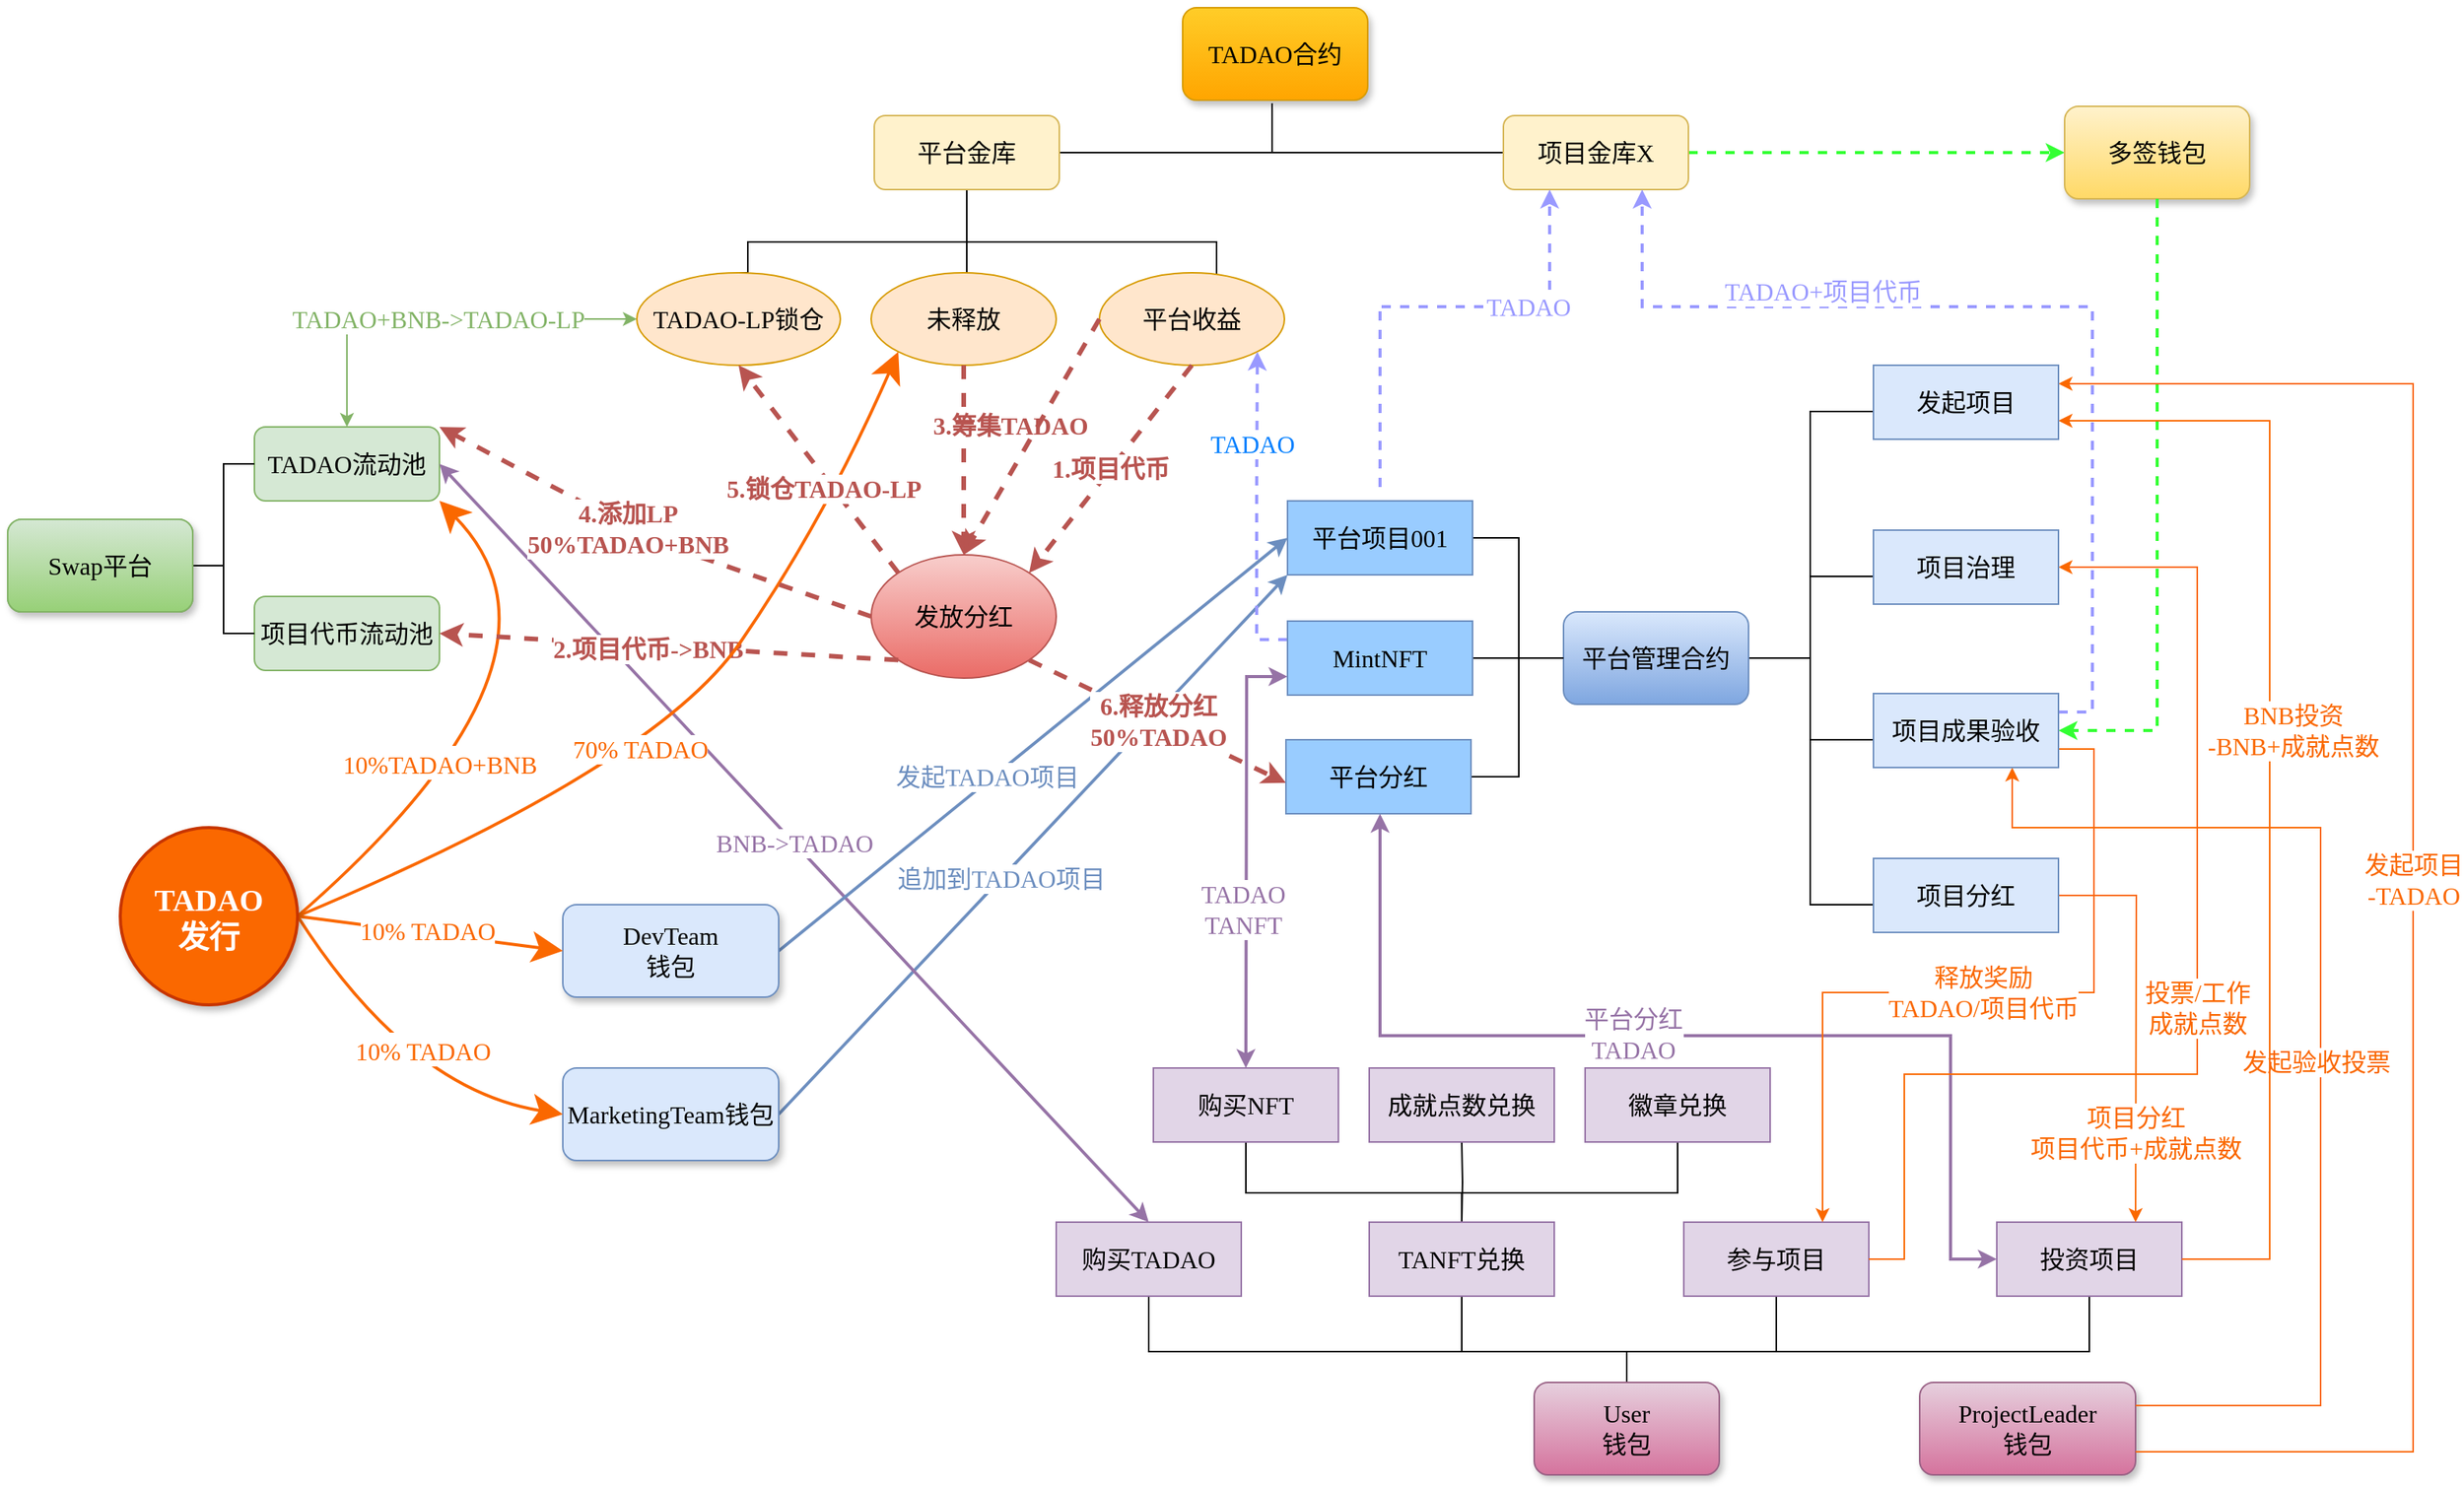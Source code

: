 <mxfile version="20.2.3" type="device"><diagram id="JBy_e9jmHN_BtacJz-rJ" name="Page-1"><mxGraphModel dx="1567" dy="1141" grid="0" gridSize="10" guides="1" tooltips="1" connect="1" arrows="1" fold="0" page="0" pageScale="1" pageWidth="827" pageHeight="1169" math="0" shadow="0"><root><mxCell id="0"/><mxCell id="1" parent="0"/><mxCell id="Csz-bFzVGQGaU9oWnBkg-169" style="edgeStyle=none;shape=connector;rounded=0;orthogonalLoop=1;jettySize=auto;html=1;exitX=1;exitY=0.5;exitDx=0;exitDy=0;entryX=0;entryY=1;entryDx=0;entryDy=0;labelBackgroundColor=default;fontFamily=Verdana;fontSize=16;fontColor=#6C8EBF;startArrow=none;startFill=0;endArrow=classic;endFill=1;strokeColor=#6C8EBF;strokeWidth=2;" parent="1" source="Csz-bFzVGQGaU9oWnBkg-5" target="Csz-bFzVGQGaU9oWnBkg-235" edge="1"><mxGeometry relative="1" as="geometry"><mxPoint x="900" y="219" as="targetPoint"/></mxGeometry></mxCell><mxCell id="Csz-bFzVGQGaU9oWnBkg-171" value="追加到TADAO项目" style="edgeLabel;html=1;align=center;verticalAlign=middle;resizable=0;points=[];fontSize=16;fontFamily=Verdana;fontColor=#6C8EBF;" parent="Csz-bFzVGQGaU9oWnBkg-169" vertex="1" connectable="0"><mxGeometry x="-0.126" relative="1" as="geometry"><mxPoint as="offset"/></mxGeometry></mxCell><mxCell id="Csz-bFzVGQGaU9oWnBkg-5" value="MarketingTeam钱包" style="whiteSpace=wrap;html=1;fontSize=16;strokeColor=#6c8ebf;fillColor=#dae8fc;fontFamily=Verdana;rounded=1;shadow=1;" parent="1" vertex="1"><mxGeometry x="430" y="536" width="140" height="60" as="geometry"/></mxCell><mxCell id="Csz-bFzVGQGaU9oWnBkg-18" style="edgeStyle=orthogonalEdgeStyle;shape=connector;rounded=0;orthogonalLoop=1;jettySize=auto;html=1;entryX=1;entryY=0.5;entryDx=0;entryDy=0;labelBackgroundColor=default;fontFamily=Verdana;fontSize=16;fontColor=#1A1A1A;endArrow=none;startSize=14;endSize=14;strokeColor=default;endFill=0;" parent="1" target="Csz-bFzVGQGaU9oWnBkg-87" edge="1"><mxGeometry relative="1" as="geometry"><mxPoint x="890" y="-90" as="sourcePoint"/><mxPoint x="752" y="-90" as="targetPoint"/><Array as="points"><mxPoint x="890" y="-58"/></Array></mxGeometry></mxCell><mxCell id="Csz-bFzVGQGaU9oWnBkg-6" value="Swap平台" style="rounded=1;whiteSpace=wrap;html=1;fontSize=16;strokeColor=#82b366;fillColor=#d5e8d4;fontFamily=Verdana;gradientColor=#97d077;" parent="1" vertex="1"><mxGeometry x="70" y="180" width="120" height="60" as="geometry"/></mxCell><mxCell id="Csz-bFzVGQGaU9oWnBkg-7" value="TADAO流动池" style="whiteSpace=wrap;html=1;fontSize=16;fillColor=#d5e8d4;strokeColor=#82b366;rounded=1;fontFamily=Verdana;" parent="1" vertex="1"><mxGeometry x="230" y="120" width="120" height="48" as="geometry"/></mxCell><mxCell id="Csz-bFzVGQGaU9oWnBkg-10" value="项目代币流动池" style="whiteSpace=wrap;html=1;fontSize=16;fillColor=#d5e8d4;strokeColor=#82b366;rounded=1;fontFamily=Verdana;" parent="1" vertex="1"><mxGeometry x="230" y="230" width="120" height="48" as="geometry"/></mxCell><mxCell id="Csz-bFzVGQGaU9oWnBkg-12" value="" style="endArrow=none;html=1;rounded=0;fontSize=16;fontColor=#1A1A1A;startSize=14;endSize=14;strokeColor=default;exitX=1;exitY=0.5;exitDx=0;exitDy=0;entryX=0;entryY=0.5;entryDx=0;entryDy=0;edgeStyle=orthogonalEdgeStyle;fontFamily=Verdana;endFill=0;" parent="1" source="Csz-bFzVGQGaU9oWnBkg-6" target="Csz-bFzVGQGaU9oWnBkg-10" edge="1"><mxGeometry width="50" height="50" relative="1" as="geometry"><mxPoint x="580" y="280" as="sourcePoint"/><mxPoint x="630" y="230" as="targetPoint"/></mxGeometry></mxCell><mxCell id="Csz-bFzVGQGaU9oWnBkg-13" value="" style="endArrow=none;html=1;rounded=0;fontSize=16;fontColor=#1A1A1A;startSize=14;endSize=14;strokeColor=default;exitX=1;exitY=0.5;exitDx=0;exitDy=0;entryX=0;entryY=0.5;entryDx=0;entryDy=0;edgeStyle=orthogonalEdgeStyle;fontFamily=Verdana;endFill=0;" parent="1" source="Csz-bFzVGQGaU9oWnBkg-6" target="Csz-bFzVGQGaU9oWnBkg-7" edge="1"><mxGeometry width="50" height="50" relative="1" as="geometry"><mxPoint x="160" y="220" as="sourcePoint"/><mxPoint x="240" y="270" as="targetPoint"/></mxGeometry></mxCell><mxCell id="Csz-bFzVGQGaU9oWnBkg-22" value="" style="edgeStyle=orthogonalEdgeStyle;shape=connector;rounded=0;orthogonalLoop=1;jettySize=auto;html=1;labelBackgroundColor=default;fontFamily=Verdana;fontSize=16;fontColor=#1A1A1A;endArrow=none;startSize=14;endSize=14;strokeColor=default;endFill=0;exitX=0.5;exitY=1;exitDx=0;exitDy=0;entryX=0.5;entryY=0;entryDx=0;entryDy=0;" parent="1" source="Csz-bFzVGQGaU9oWnBkg-87" target="Csz-bFzVGQGaU9oWnBkg-21" edge="1"><mxGeometry relative="1" as="geometry"><mxPoint x="692" y="-30" as="sourcePoint"/><Array as="points"><mxPoint x="692" y="50"/></Array></mxGeometry></mxCell><mxCell id="Csz-bFzVGQGaU9oWnBkg-19" style="edgeStyle=orthogonalEdgeStyle;shape=connector;rounded=0;orthogonalLoop=1;jettySize=auto;html=1;entryX=0;entryY=0.5;entryDx=0;entryDy=0;labelBackgroundColor=default;fontFamily=Verdana;fontSize=16;fontColor=#1A1A1A;endArrow=none;startSize=14;endSize=14;strokeColor=default;exitX=0.479;exitY=1;exitDx=0;exitDy=0;endFill=0;exitPerimeter=0;" parent="1" target="Csz-bFzVGQGaU9oWnBkg-88" edge="1"><mxGeometry relative="1" as="geometry"><mxPoint x="889.98" y="-90" as="sourcePoint"/><mxPoint x="1040" y="-90" as="targetPoint"/><Array as="points"><mxPoint x="890" y="-58"/></Array></mxGeometry></mxCell><mxCell id="Csz-bFzVGQGaU9oWnBkg-21" value="未释放" style="ellipse;whiteSpace=wrap;html=1;fillColor=#ffe6cc;strokeColor=#d79b00;rounded=1;fontFamily=Verdana;fontSize=16;shadow=0;flipH=0;flipV=1;" parent="1" vertex="1"><mxGeometry x="630" y="20" width="120" height="60" as="geometry"/></mxCell><mxCell id="Csz-bFzVGQGaU9oWnBkg-25" value="" style="edgeStyle=orthogonalEdgeStyle;shape=connector;rounded=0;orthogonalLoop=1;jettySize=auto;html=1;labelBackgroundColor=default;fontFamily=Verdana;fontSize=16;fontColor=#1A1A1A;endArrow=none;startSize=14;endSize=14;strokeColor=default;exitX=0.5;exitY=1;exitDx=0;exitDy=0;endFill=0;entryX=0.5;entryY=0;entryDx=0;entryDy=0;" parent="1" source="Csz-bFzVGQGaU9oWnBkg-87" target="Csz-bFzVGQGaU9oWnBkg-29" edge="1"><mxGeometry relative="1" as="geometry"><mxPoint x="692" y="-60" as="sourcePoint"/><mxPoint x="530" y="20" as="targetPoint"/><Array as="points"><mxPoint x="692"/><mxPoint x="550"/><mxPoint x="550" y="20"/></Array></mxGeometry></mxCell><mxCell id="Csz-bFzVGQGaU9oWnBkg-27" value="" style="edgeStyle=orthogonalEdgeStyle;shape=connector;rounded=0;orthogonalLoop=1;jettySize=auto;html=1;labelBackgroundColor=default;fontFamily=Verdana;fontSize=16;fontColor=#1A1A1A;endArrow=none;startSize=14;endSize=14;strokeColor=default;endFill=0;exitX=0.5;exitY=1;exitDx=0;exitDy=0;" parent="1" source="Csz-bFzVGQGaU9oWnBkg-87" target="Csz-bFzVGQGaU9oWnBkg-28" edge="1"><mxGeometry relative="1" as="geometry"><mxPoint x="740" y="-80" as="sourcePoint"/><Array as="points"><mxPoint x="692"/><mxPoint x="854"/></Array></mxGeometry></mxCell><mxCell id="Csz-bFzVGQGaU9oWnBkg-28" value="平台收益" style="ellipse;whiteSpace=wrap;html=1;fillColor=#ffe6cc;strokeColor=#d79b00;rounded=1;fontFamily=Verdana;fontSize=16;shadow=0;fillStyle=auto;flipH=0;flipV=1;" parent="1" vertex="1"><mxGeometry x="778" y="20" width="120" height="60" as="geometry"/></mxCell><mxCell id="Csz-bFzVGQGaU9oWnBkg-29" value="TADAO-LP锁仓" style="ellipse;whiteSpace=wrap;html=1;fillColor=#ffe6cc;strokeColor=#d79b00;rounded=1;fontFamily=Verdana;fontSize=16;shadow=0;flipH=0;flipV=1;" parent="1" vertex="1"><mxGeometry x="478" y="20" width="132" height="60" as="geometry"/></mxCell><mxCell id="Csz-bFzVGQGaU9oWnBkg-30" value="" style="curved=1;endArrow=classic;html=1;rounded=0;labelBackgroundColor=default;fontFamily=Verdana;fontSize=16;fontColor=#FA6800;startSize=14;endSize=14;strokeColor=#FA6800;shape=connector;exitX=1;exitY=0.5;exitDx=0;exitDy=0;entryX=1;entryY=1;entryDx=0;entryDy=0;strokeWidth=2;" parent="1" source="Csz-bFzVGQGaU9oWnBkg-197" target="Csz-bFzVGQGaU9oWnBkg-7" edge="1"><mxGeometry width="50" height="50" relative="1" as="geometry"><mxPoint x="270" y="456.667" as="sourcePoint"/><mxPoint x="630" y="160" as="targetPoint"/><Array as="points"><mxPoint x="450" y="270"/></Array></mxGeometry></mxCell><mxCell id="Csz-bFzVGQGaU9oWnBkg-35" value="10%TADAO+BNB" style="edgeLabel;html=1;align=center;verticalAlign=middle;resizable=0;points=[];fontSize=16;fontFamily=Verdana;fontColor=#1A1A1A;" parent="Csz-bFzVGQGaU9oWnBkg-30" vertex="1" connectable="0"><mxGeometry x="-0.405" y="16" relative="1" as="geometry"><mxPoint x="13" y="-12" as="offset"/></mxGeometry></mxCell><mxCell id="Csz-bFzVGQGaU9oWnBkg-146" value="10%TADAO+BNB" style="edgeLabel;html=1;align=center;verticalAlign=middle;resizable=0;points=[];fontSize=16;fontFamily=Verdana;fontColor=#009900;" parent="Csz-bFzVGQGaU9oWnBkg-30" vertex="1" connectable="0"><mxGeometry x="-0.405" y="16" relative="1" as="geometry"><mxPoint x="13" y="-9" as="offset"/></mxGeometry></mxCell><mxCell id="Csz-bFzVGQGaU9oWnBkg-147" value="10%TADAO+BNB" style="edgeLabel;html=1;align=center;verticalAlign=middle;resizable=0;points=[];fontSize=16;fontFamily=Verdana;fontColor=#009900;" parent="Csz-bFzVGQGaU9oWnBkg-30" vertex="1" connectable="0"><mxGeometry x="-0.405" y="16" relative="1" as="geometry"><mxPoint x="13" y="-9" as="offset"/></mxGeometry></mxCell><mxCell id="Csz-bFzVGQGaU9oWnBkg-148" value="10%TADAO+BNB" style="edgeLabel;html=1;align=center;verticalAlign=middle;resizable=0;points=[];fontSize=16;fontFamily=Verdana;fontColor=#FA6800;" parent="Csz-bFzVGQGaU9oWnBkg-30" vertex="1" connectable="0"><mxGeometry x="-0.405" y="16" relative="1" as="geometry"><mxPoint x="13" y="-9" as="offset"/></mxGeometry></mxCell><mxCell id="Csz-bFzVGQGaU9oWnBkg-31" value="" style="curved=1;endArrow=classic;html=1;rounded=0;labelBackgroundColor=default;fontFamily=Verdana;fontSize=16;fontColor=#FA6800;startSize=14;endSize=14;strokeColor=#FA6800;shape=connector;exitX=1;exitY=0.5;exitDx=0;exitDy=0;entryX=0;entryY=0.5;entryDx=0;entryDy=0;strokeWidth=2;" parent="1" source="Csz-bFzVGQGaU9oWnBkg-197" target="Csz-bFzVGQGaU9oWnBkg-5" edge="1"><mxGeometry width="50" height="50" relative="1" as="geometry"><mxPoint x="270" y="456.667" as="sourcePoint"/><mxPoint x="360" y="160" as="targetPoint"/><Array as="points"><mxPoint x="330" y="550"/></Array></mxGeometry></mxCell><mxCell id="Csz-bFzVGQGaU9oWnBkg-38" value="10% TADAO" style="edgeLabel;html=1;align=center;verticalAlign=middle;resizable=0;points=[];fontSize=16;fontFamily=Verdana;fontColor=#1A1A1A;" parent="Csz-bFzVGQGaU9oWnBkg-31" vertex="1" connectable="0"><mxGeometry x="0.181" y="29" relative="1" as="geometry"><mxPoint x="-1" as="offset"/></mxGeometry></mxCell><mxCell id="Csz-bFzVGQGaU9oWnBkg-145" value="10% TADAO" style="edgeLabel;html=1;align=center;verticalAlign=middle;resizable=0;points=[];fontSize=16;fontFamily=Verdana;fontColor=#FA6800;" parent="Csz-bFzVGQGaU9oWnBkg-31" vertex="1" connectable="0"><mxGeometry x="0.181" y="29" relative="1" as="geometry"><mxPoint x="-1" y="3" as="offset"/></mxGeometry></mxCell><mxCell id="Csz-bFzVGQGaU9oWnBkg-107" value="TADAO+BNB-&amp;gt;TADAO-LP" style="edgeStyle=orthogonalEdgeStyle;shape=connector;rounded=0;orthogonalLoop=1;jettySize=auto;html=1;exitX=0.5;exitY=0;exitDx=0;exitDy=0;entryX=0;entryY=0.5;entryDx=0;entryDy=0;labelBackgroundColor=default;fontFamily=Verdana;fontSize=16;fontColor=#82B366;endArrow=classic;endFill=1;strokeColor=#82B366;startArrow=classic;startFill=1;" parent="1" source="Csz-bFzVGQGaU9oWnBkg-7" target="Csz-bFzVGQGaU9oWnBkg-29" edge="1"><mxGeometry relative="1" as="geometry"/></mxCell><mxCell id="Csz-bFzVGQGaU9oWnBkg-39" value="发放分红" style="ellipse;whiteSpace=wrap;html=1;fontFamily=Verdana;fontSize=16;strokeColor=#b85450;fillColor=#f8cecc;gradientColor=#ea6b66;" parent="1" vertex="1"><mxGeometry x="630" y="203" width="120" height="80" as="geometry"/></mxCell><mxCell id="Csz-bFzVGQGaU9oWnBkg-53" value="" style="edgeStyle=orthogonalEdgeStyle;rounded=0;orthogonalLoop=1;jettySize=auto;html=1;labelBackgroundColor=default;fontFamily=Verdana;fontSize=16;fontColor=#1A1A1A;endArrow=none;strokeColor=default;endFill=0;entryX=0;entryY=0.5;entryDx=0;entryDy=0;" parent="1" source="Csz-bFzVGQGaU9oWnBkg-41" edge="1"><mxGeometry relative="1" as="geometry"><mxPoint x="1280" y="217" as="targetPoint"/><Array as="points"><mxPoint x="1239" y="270"/><mxPoint x="1239" y="217"/></Array></mxGeometry></mxCell><mxCell id="Csz-bFzVGQGaU9oWnBkg-55" value="" style="edgeStyle=orthogonalEdgeStyle;rounded=0;orthogonalLoop=1;jettySize=auto;html=1;labelBackgroundColor=default;fontFamily=Verdana;fontSize=16;fontColor=#1A1A1A;endArrow=none;strokeColor=default;endFill=0;" parent="1" source="Csz-bFzVGQGaU9oWnBkg-41" edge="1"><mxGeometry relative="1" as="geometry"><mxPoint x="1280" y="323" as="targetPoint"/><Array as="points"><mxPoint x="1239" y="270"/><mxPoint x="1239" y="323"/></Array></mxGeometry></mxCell><mxCell id="Csz-bFzVGQGaU9oWnBkg-57" value="" style="edgeStyle=orthogonalEdgeStyle;rounded=0;orthogonalLoop=1;jettySize=auto;html=1;labelBackgroundColor=default;fontFamily=Verdana;fontSize=16;fontColor=#1A1A1A;endArrow=none;strokeColor=default;entryX=0;entryY=0.5;entryDx=0;entryDy=0;endFill=0;" parent="1" source="Csz-bFzVGQGaU9oWnBkg-41" edge="1"><mxGeometry relative="1" as="geometry"><mxPoint x="1280" y="110.0" as="targetPoint"/><Array as="points"><mxPoint x="1239" y="270"/><mxPoint x="1239" y="110"/></Array></mxGeometry></mxCell><mxCell id="Csz-bFzVGQGaU9oWnBkg-59" value="" style="edgeStyle=orthogonalEdgeStyle;rounded=0;orthogonalLoop=1;jettySize=auto;html=1;labelBackgroundColor=default;fontFamily=Verdana;fontSize=16;fontColor=#1A1A1A;endArrow=none;strokeColor=default;entryX=0;entryY=0.5;entryDx=0;entryDy=0;endFill=0;" parent="1" source="Csz-bFzVGQGaU9oWnBkg-41" edge="1"><mxGeometry relative="1" as="geometry"><mxPoint x="1280" y="430" as="targetPoint"/><Array as="points"><mxPoint x="1239" y="270"/><mxPoint x="1239" y="430"/></Array></mxGeometry></mxCell><mxCell id="Csz-bFzVGQGaU9oWnBkg-63" value="" style="edgeStyle=orthogonalEdgeStyle;rounded=0;orthogonalLoop=1;jettySize=auto;html=1;labelBackgroundColor=default;fontFamily=Verdana;fontSize=16;fontColor=#1A1A1A;endArrow=none;strokeColor=default;entryX=1;entryY=0.5;entryDx=0;entryDy=0;endFill=0;exitX=0;exitY=0.5;exitDx=0;exitDy=0;" parent="1" source="Csz-bFzVGQGaU9oWnBkg-41" target="Csz-bFzVGQGaU9oWnBkg-235" edge="1"><mxGeometry relative="1" as="geometry"><mxPoint x="1020" y="189" as="targetPoint"/><Array as="points"><mxPoint x="1050" y="270"/><mxPoint x="1050" y="192"/></Array></mxGeometry></mxCell><mxCell id="Csz-bFzVGQGaU9oWnBkg-65" value="" style="edgeStyle=orthogonalEdgeStyle;rounded=0;orthogonalLoop=1;jettySize=auto;html=1;labelBackgroundColor=default;fontFamily=Verdana;fontSize=16;fontColor=#1A1A1A;endArrow=none;strokeColor=default;endFill=0;entryX=1;entryY=0.5;entryDx=0;entryDy=0;" parent="1" source="Csz-bFzVGQGaU9oWnBkg-41" target="Csz-bFzVGQGaU9oWnBkg-234" edge="1"><mxGeometry relative="1" as="geometry"><mxPoint x="1020" y="270.0" as="targetPoint"/></mxGeometry></mxCell><mxCell id="Csz-bFzVGQGaU9oWnBkg-41" value="平台管理合约" style="whiteSpace=wrap;html=1;fontSize=16;strokeColor=#6c8ebf;fillColor=#dae8fc;fontFamily=Verdana;gradientColor=#7ea6e0;rounded=1;shadow=0;sketch=0;glass=0;gradientDirection=south;" parent="1" vertex="1"><mxGeometry x="1079" y="240" width="120" height="60" as="geometry"/></mxCell><mxCell id="Csz-bFzVGQGaU9oWnBkg-43" style="edgeStyle=orthogonalEdgeStyle;rounded=0;orthogonalLoop=1;jettySize=auto;html=1;labelBackgroundColor=default;fontFamily=Verdana;fontSize=16;fontColor=#1A1A1A;endArrow=none;strokeColor=default;exitX=0;exitY=0.5;exitDx=0;exitDy=0;entryX=1;entryY=0.5;entryDx=0;entryDy=0;endFill=0;" parent="1" source="Csz-bFzVGQGaU9oWnBkg-41" target="Csz-bFzVGQGaU9oWnBkg-236" edge="1"><mxGeometry relative="1" as="geometry"><mxPoint x="1098" y="510" as="sourcePoint"/><Array as="points"><mxPoint x="1050" y="270"/><mxPoint x="1050" y="347"/></Array><mxPoint x="1019.0" y="351" as="targetPoint"/></mxGeometry></mxCell><mxCell id="Csz-bFzVGQGaU9oWnBkg-66" value="" style="edgeStyle=orthogonalEdgeStyle;shape=connector;rounded=0;orthogonalLoop=1;jettySize=auto;html=1;labelBackgroundColor=default;fontFamily=Verdana;fontSize=16;fontColor=#1A1A1A;endArrow=none;startSize=14;endSize=14;strokeColor=default;exitX=0.5;exitY=0;exitDx=0;exitDy=0;entryX=0.5;entryY=1;entryDx=0;entryDy=0;endFill=0;" parent="1" source="Csz-bFzVGQGaU9oWnBkg-70" target="Csz-bFzVGQGaU9oWnBkg-215" edge="1"><mxGeometry relative="1" as="geometry"><mxPoint x="1013" y="696" as="targetPoint"/><Array as="points"><mxPoint x="1120" y="720"/><mxPoint x="1013" y="720"/></Array></mxGeometry></mxCell><mxCell id="Csz-bFzVGQGaU9oWnBkg-68" value="" style="edgeStyle=orthogonalEdgeStyle;shape=connector;rounded=0;orthogonalLoop=1;jettySize=auto;html=1;labelBackgroundColor=default;fontFamily=Verdana;fontSize=16;fontColor=#1A1A1A;endArrow=none;startSize=14;endSize=14;strokeColor=default;entryX=0.5;entryY=1;entryDx=0;entryDy=0;exitX=0.5;exitY=0;exitDx=0;exitDy=0;endFill=0;" parent="1" source="Csz-bFzVGQGaU9oWnBkg-70" target="Csz-bFzVGQGaU9oWnBkg-214" edge="1"><mxGeometry relative="1" as="geometry"><mxPoint x="810" y="696" as="targetPoint"/><Array as="points"><mxPoint x="1120" y="720"/><mxPoint x="810" y="720"/></Array></mxGeometry></mxCell><mxCell id="Csz-bFzVGQGaU9oWnBkg-69" value="" style="edgeStyle=orthogonalEdgeStyle;shape=connector;rounded=0;orthogonalLoop=1;jettySize=auto;html=1;labelBackgroundColor=default;fontFamily=Verdana;fontSize=16;fontColor=#1A1A1A;endArrow=none;startSize=14;endSize=14;strokeColor=default;entryX=0.5;entryY=1;entryDx=0;entryDy=0;exitX=0.5;exitY=0;exitDx=0;exitDy=0;endFill=0;" parent="1" source="Csz-bFzVGQGaU9oWnBkg-70" target="Csz-bFzVGQGaU9oWnBkg-74" edge="1"><mxGeometry relative="1" as="geometry"><Array as="points"><mxPoint x="1120" y="720"/><mxPoint x="1420" y="720"/></Array></mxGeometry></mxCell><mxCell id="Csz-bFzVGQGaU9oWnBkg-75" value="" style="edgeStyle=orthogonalEdgeStyle;shape=connector;rounded=0;orthogonalLoop=1;jettySize=auto;html=1;labelBackgroundColor=default;fontFamily=Verdana;fontSize=16;fontColor=#1A1A1A;endArrow=none;startSize=14;endSize=14;strokeColor=default;exitX=0.5;exitY=0;exitDx=0;exitDy=0;entryX=0.5;entryY=1;entryDx=0;entryDy=0;endFill=0;" parent="1" source="Csz-bFzVGQGaU9oWnBkg-70" target="Csz-bFzVGQGaU9oWnBkg-84" edge="1"><mxGeometry relative="1" as="geometry"><mxPoint x="1230.067" y="657" as="targetPoint"/><Array as="points"><mxPoint x="1120" y="720"/><mxPoint x="1217" y="720"/></Array></mxGeometry></mxCell><mxCell id="Csz-bFzVGQGaU9oWnBkg-70" value="User&lt;br&gt;钱包" style="whiteSpace=wrap;html=1;fontSize=16;strokeColor=#996185;fillColor=#e6d0de;fontFamily=Verdana;gradientColor=#d5739d;rounded=1;shadow=1;sketch=0;glass=0;" parent="1" vertex="1"><mxGeometry x="1060" y="740" width="120" height="60" as="geometry"/></mxCell><mxCell id="Csz-bFzVGQGaU9oWnBkg-77" value="" style="edgeStyle=orthogonalEdgeStyle;shape=connector;rounded=0;orthogonalLoop=1;jettySize=auto;html=1;labelBackgroundColor=default;fontFamily=Verdana;fontSize=16;fontColor=#1A1A1A;endArrow=none;startSize=14;endSize=14;strokeColor=default;exitX=0.5;exitY=0;exitDx=0;exitDy=0;endFill=0;entryX=0.5;entryY=1;entryDx=0;entryDy=0;" parent="1" target="Csz-bFzVGQGaU9oWnBkg-242" edge="1"><mxGeometry relative="1" as="geometry"><mxPoint x="1013" y="636" as="sourcePoint"/><mxPoint x="1013.0" y="596" as="targetPoint"/></mxGeometry></mxCell><mxCell id="Csz-bFzVGQGaU9oWnBkg-79" value="" style="edgeStyle=orthogonalEdgeStyle;shape=connector;rounded=0;orthogonalLoop=1;jettySize=auto;html=1;labelBackgroundColor=default;fontFamily=Verdana;fontSize=16;fontColor=#1A1A1A;endArrow=none;startSize=14;endSize=14;strokeColor=default;exitX=0.5;exitY=0;exitDx=0;exitDy=0;endFill=0;entryX=0.5;entryY=1;entryDx=0;entryDy=0;" parent="1" target="Csz-bFzVGQGaU9oWnBkg-211" edge="1"><mxGeometry relative="1" as="geometry"><mxPoint x="1013" y="636" as="sourcePoint"/><mxPoint x="873" y="596" as="targetPoint"/><Array as="points"><mxPoint x="1013" y="617"/><mxPoint x="873" y="617"/></Array></mxGeometry></mxCell><mxCell id="Csz-bFzVGQGaU9oWnBkg-81" value="" style="edgeStyle=orthogonalEdgeStyle;shape=connector;rounded=0;orthogonalLoop=1;jettySize=auto;html=1;labelBackgroundColor=default;fontFamily=Verdana;fontSize=16;fontColor=#1A1A1A;endArrow=none;startSize=14;endSize=14;strokeColor=default;exitX=0.5;exitY=0;exitDx=0;exitDy=0;endFill=0;entryX=0.5;entryY=1;entryDx=0;entryDy=0;" parent="1" target="Csz-bFzVGQGaU9oWnBkg-241" edge="1"><mxGeometry relative="1" as="geometry"><mxPoint x="1013" y="636" as="sourcePoint"/><mxPoint x="1153.0" y="596" as="targetPoint"/><Array as="points"><mxPoint x="1013" y="617"/><mxPoint x="1153" y="617"/></Array></mxGeometry></mxCell><mxCell id="Csz-bFzVGQGaU9oWnBkg-178" value="BNB-&amp;gt;TADAO" style="shape=connector;rounded=0;orthogonalLoop=1;jettySize=auto;html=1;exitX=0.5;exitY=0;exitDx=0;exitDy=0;entryX=1;entryY=0.5;entryDx=0;entryDy=0;labelBackgroundColor=default;fontFamily=Verdana;fontSize=16;fontColor=#9673A6;startArrow=classic;startFill=1;endArrow=classic;endFill=1;strokeColor=#9673A6;fillColor=#e1d5e7;strokeWidth=2;" parent="1" target="Csz-bFzVGQGaU9oWnBkg-7" edge="1"><mxGeometry relative="1" as="geometry"><mxPoint x="810" y="636" as="sourcePoint"/></mxGeometry></mxCell><mxCell id="Csz-bFzVGQGaU9oWnBkg-174" style="edgeStyle=orthogonalEdgeStyle;shape=connector;rounded=0;orthogonalLoop=1;jettySize=auto;html=1;exitX=0;exitY=0.5;exitDx=0;exitDy=0;labelBackgroundColor=default;fontFamily=Verdana;fontSize=16;fontColor=#9673A6;startArrow=classic;startFill=1;endArrow=classic;endFill=1;strokeColor=#9673A6;strokeWidth=2;" parent="1" source="Csz-bFzVGQGaU9oWnBkg-74" target="Csz-bFzVGQGaU9oWnBkg-236" edge="1"><mxGeometry relative="1" as="geometry"><mxPoint x="959" y="381" as="targetPoint"/><Array as="points"><mxPoint x="1330" y="660"/><mxPoint x="1330" y="515"/><mxPoint x="960" y="515"/></Array></mxGeometry></mxCell><mxCell id="Csz-bFzVGQGaU9oWnBkg-175" value="&lt;div style=&quot;font-size: 16px;&quot;&gt;平台分红&lt;/div&gt;&lt;div style=&quot;font-size: 16px;&quot;&gt;TADAO&lt;/div&gt;" style="edgeLabel;html=1;align=center;verticalAlign=middle;resizable=0;points=[];fontSize=16;fontFamily=Verdana;fontColor=#9673A6;" parent="Csz-bFzVGQGaU9oWnBkg-174" vertex="1" connectable="0"><mxGeometry x="0.107" y="-3" relative="1" as="geometry"><mxPoint y="2" as="offset"/></mxGeometry></mxCell><mxCell id="Csz-bFzVGQGaU9oWnBkg-74" value="投资项目" style="whiteSpace=wrap;html=1;fontSize=16;strokeColor=#9673a6;fillColor=#e1d5e7;fontFamily=Verdana;flipH=1;flipV=1;" parent="1" vertex="1"><mxGeometry x="1360" y="636" width="120" height="48" as="geometry"/></mxCell><mxCell id="Csz-bFzVGQGaU9oWnBkg-84" value="参与项目" style="whiteSpace=wrap;html=1;fontSize=16;strokeColor=#9673a6;fillColor=#e1d5e7;fontFamily=Verdana;flipH=1;flipV=1;" parent="1" vertex="1"><mxGeometry x="1157" y="636" width="120" height="48" as="geometry"/></mxCell><mxCell id="Csz-bFzVGQGaU9oWnBkg-87" value="平台金库" style="rounded=1;whiteSpace=wrap;html=1;fontFamily=Verdana;fontSize=16;strokeColor=#d6b656;fillColor=#fff2cc;shadow=0;glass=0;" parent="1" vertex="1"><mxGeometry x="632" y="-82" width="120" height="48" as="geometry"/></mxCell><mxCell id="Csz-bFzVGQGaU9oWnBkg-155" style="edgeStyle=none;shape=connector;rounded=0;orthogonalLoop=1;jettySize=auto;html=1;exitX=1;exitY=0.5;exitDx=0;exitDy=0;entryX=0;entryY=0.5;entryDx=0;entryDy=0;labelBackgroundColor=default;fontFamily=Verdana;fontSize=16;fontColor=#007FFF;startArrow=none;startFill=0;endArrow=classic;endFill=1;strokeColor=#33FF33;dashed=1;strokeWidth=2;" parent="1" source="Csz-bFzVGQGaU9oWnBkg-88" target="Csz-bFzVGQGaU9oWnBkg-154" edge="1"><mxGeometry relative="1" as="geometry"/></mxCell><mxCell id="Csz-bFzVGQGaU9oWnBkg-88" value="项目金库X" style="rounded=1;whiteSpace=wrap;html=1;fontFamily=Verdana;fontSize=16;strokeColor=#d6b656;fillColor=#fff2cc;glass=0;shadow=0;" parent="1" vertex="1"><mxGeometry x="1040" y="-82" width="120" height="48" as="geometry"/></mxCell><mxCell id="Csz-bFzVGQGaU9oWnBkg-161" style="edgeStyle=orthogonalEdgeStyle;shape=connector;rounded=0;orthogonalLoop=1;jettySize=auto;html=1;labelBackgroundColor=default;fontFamily=Verdana;fontSize=16;fontColor=#B266FF;startArrow=none;startFill=0;endArrow=classic;endFill=1;strokeColor=#9999FF;dashed=1;exitX=0;exitY=0.25;exitDx=0;exitDy=0;strokeWidth=2;entryX=1;entryY=1;entryDx=0;entryDy=0;" parent="1" source="Csz-bFzVGQGaU9oWnBkg-234" target="Csz-bFzVGQGaU9oWnBkg-28" edge="1"><mxGeometry relative="1" as="geometry"><mxPoint x="900" y="255.0" as="sourcePoint"/><mxPoint x="909" y="90" as="targetPoint"/></mxGeometry></mxCell><mxCell id="Csz-bFzVGQGaU9oWnBkg-162" value="TADAO" style="edgeLabel;html=1;align=center;verticalAlign=middle;resizable=0;points=[];fontSize=16;fontFamily=Verdana;fontColor=#007FFF;" parent="Csz-bFzVGQGaU9oWnBkg-161" vertex="1" connectable="0"><mxGeometry x="-0.009" y="2" relative="1" as="geometry"><mxPoint x="-1" y="-45" as="offset"/></mxGeometry></mxCell><mxCell id="Csz-bFzVGQGaU9oWnBkg-111" value="ProjectLeader&lt;br style=&quot;font-size: 16px;&quot;&gt;钱包" style="whiteSpace=wrap;html=1;fontSize=16;strokeColor=#996185;fillColor=#e6d0de;fontFamily=Verdana;gradientColor=#d5739d;rounded=1;shadow=1;sketch=0;glass=0;" parent="1" vertex="1"><mxGeometry x="1310" y="740" width="140" height="60" as="geometry"/></mxCell><mxCell id="Csz-bFzVGQGaU9oWnBkg-112" value="Swap平台" style="rounded=1;whiteSpace=wrap;html=1;fontSize=16;strokeColor=#82b366;fillColor=#d5e8d4;fontFamily=Verdana;gradientColor=#97d077;shadow=1;sketch=0;glass=0;" parent="1" vertex="1"><mxGeometry x="70" y="180" width="120" height="60" as="geometry"/></mxCell><mxCell id="Csz-bFzVGQGaU9oWnBkg-113" value="TADAO合约" style="whiteSpace=wrap;html=1;fontSize=16;strokeColor=#d79b00;fillColor=#ffcd28;fontFamily=Verdana;gradientColor=#ffa500;rounded=1;shadow=1;sketch=0;glass=0;" parent="1" vertex="1"><mxGeometry x="832" y="-152" width="120" height="60" as="geometry"/></mxCell><mxCell id="Csz-bFzVGQGaU9oWnBkg-166" style="shape=connector;rounded=0;orthogonalLoop=1;jettySize=auto;html=1;exitX=1;exitY=0.5;exitDx=0;exitDy=0;entryX=0;entryY=0.5;entryDx=0;entryDy=0;labelBackgroundColor=default;fontFamily=Verdana;fontSize=16;fontColor=#6C8EBF;startArrow=none;startFill=0;endArrow=classic;endFill=1;strokeColor=#6C8EBF;strokeWidth=2;" parent="1" source="Csz-bFzVGQGaU9oWnBkg-114" target="Csz-bFzVGQGaU9oWnBkg-235" edge="1"><mxGeometry relative="1" as="geometry"><mxPoint x="900" y="189" as="targetPoint"/></mxGeometry></mxCell><mxCell id="Csz-bFzVGQGaU9oWnBkg-170" value="发起TADAO项目" style="edgeLabel;html=1;align=center;verticalAlign=middle;resizable=0;points=[];fontSize=16;fontFamily=Verdana;fontColor=#6C8EBF;" parent="Csz-bFzVGQGaU9oWnBkg-166" vertex="1" connectable="0"><mxGeometry x="-0.172" y="3" relative="1" as="geometry"><mxPoint as="offset"/></mxGeometry></mxCell><mxCell id="Csz-bFzVGQGaU9oWnBkg-114" value="DevTeam&lt;br&gt;钱包" style="whiteSpace=wrap;html=1;fontSize=16;strokeColor=#6c8ebf;fillColor=#dae8fc;fontFamily=Verdana;rounded=1;shadow=1;sketch=0;glass=0;" parent="1" vertex="1"><mxGeometry x="430" y="430" width="140" height="60" as="geometry"/></mxCell><mxCell id="Csz-bFzVGQGaU9oWnBkg-139" value="2.项目代币-&amp;gt;BNB" style="shape=connector;rounded=0;orthogonalLoop=1;jettySize=auto;html=1;exitX=0;exitY=1;exitDx=0;exitDy=0;entryX=1;entryY=0.5;entryDx=0;entryDy=0;labelBackgroundColor=default;fontFamily=Verdana;fontSize=16;fontColor=#B85450;endArrow=classic;endFill=1;strokeColor=#B85450;dashed=1;strokeWidth=3;fillColor=#f8cecc;gradientColor=#ea6b66;fontStyle=1" parent="1" source="Csz-bFzVGQGaU9oWnBkg-39" target="Csz-bFzVGQGaU9oWnBkg-10" edge="1"><mxGeometry x="0.099" y="2" relative="1" as="geometry"><mxPoint x="674" y="240" as="sourcePoint"/><mxPoint x="350" y="260" as="targetPoint"/><mxPoint x="1" as="offset"/></mxGeometry></mxCell><mxCell id="Csz-bFzVGQGaU9oWnBkg-149" value="" style="curved=1;endArrow=classic;html=1;rounded=0;labelBackgroundColor=default;fontFamily=Verdana;fontSize=16;fontColor=#FA6800;startSize=14;endSize=14;strokeColor=#FA6800;shape=connector;exitX=1;exitY=0.5;exitDx=0;exitDy=0;entryX=0;entryY=0.5;entryDx=0;entryDy=0;strokeWidth=2;" parent="1" source="Csz-bFzVGQGaU9oWnBkg-197" target="Csz-bFzVGQGaU9oWnBkg-114" edge="1"><mxGeometry width="50" height="50" relative="1" as="geometry"><mxPoint x="270" y="456.667" as="sourcePoint"/><mxPoint x="470" y="420" as="targetPoint"/><Array as="points"/></mxGeometry></mxCell><mxCell id="Csz-bFzVGQGaU9oWnBkg-150" value="10% TADAO" style="edgeLabel;html=1;align=center;verticalAlign=middle;resizable=0;points=[];fontSize=16;fontFamily=Verdana;fontColor=#1A1A1A;" parent="Csz-bFzVGQGaU9oWnBkg-149" vertex="1" connectable="0"><mxGeometry x="-0.34" y="-2" relative="1" as="geometry"><mxPoint x="27" y="2" as="offset"/></mxGeometry></mxCell><mxCell id="Csz-bFzVGQGaU9oWnBkg-151" value="10% TADAO" style="edgeLabel;html=1;align=center;verticalAlign=middle;resizable=0;points=[];fontSize=16;fontFamily=Verdana;fontColor=#FA6800;" parent="Csz-bFzVGQGaU9oWnBkg-149" vertex="1" connectable="0"><mxGeometry x="-0.34" y="-2" relative="1" as="geometry"><mxPoint x="27" as="offset"/></mxGeometry></mxCell><mxCell id="Csz-bFzVGQGaU9oWnBkg-152" value="" style="curved=1;endArrow=classic;html=1;rounded=0;labelBackgroundColor=default;fontFamily=Verdana;fontSize=16;fontColor=#FA6800;startSize=14;endSize=14;strokeColor=#FA6800;shape=connector;exitX=1;exitY=0.5;exitDx=0;exitDy=0;entryX=0;entryY=1;entryDx=0;entryDy=0;strokeWidth=2;" parent="1" source="Csz-bFzVGQGaU9oWnBkg-197" target="Csz-bFzVGQGaU9oWnBkg-21" edge="1"><mxGeometry width="50" height="50" relative="1" as="geometry"><mxPoint x="270" y="456.667" as="sourcePoint"/><mxPoint x="692" y="80" as="targetPoint"/><Array as="points"><mxPoint x="490" y="340"/><mxPoint x="600" y="180"/></Array></mxGeometry></mxCell><mxCell id="Csz-bFzVGQGaU9oWnBkg-153" value="70% TADAO" style="edgeLabel;html=1;align=center;verticalAlign=middle;resizable=0;points=[];fontSize=16;fontFamily=Verdana;fontColor=#FA6800;" parent="Csz-bFzVGQGaU9oWnBkg-152" vertex="1" connectable="0"><mxGeometry x="0.081" y="-1" relative="1" as="geometry"><mxPoint x="-41" y="32" as="offset"/></mxGeometry></mxCell><mxCell id="Csz-bFzVGQGaU9oWnBkg-154" value="多签钱包" style="whiteSpace=wrap;html=1;fontSize=16;strokeColor=#d6b656;fillColor=#fff2cc;fontFamily=Verdana;rounded=1;gradientColor=#ffd966;shadow=1;" parent="1" vertex="1"><mxGeometry x="1404" y="-88" width="120" height="60" as="geometry"/></mxCell><mxCell id="Csz-bFzVGQGaU9oWnBkg-156" style="edgeStyle=orthogonalEdgeStyle;shape=connector;rounded=0;orthogonalLoop=1;jettySize=auto;html=1;exitX=0.5;exitY=1;exitDx=0;exitDy=0;entryX=1;entryY=0.5;entryDx=0;entryDy=0;labelBackgroundColor=default;fontFamily=Verdana;fontSize=16;fontColor=#007FFF;startArrow=none;startFill=0;endArrow=classic;endFill=1;strokeColor=#33FF33;dashed=1;strokeWidth=2;" parent="1" source="Csz-bFzVGQGaU9oWnBkg-154" target="Csz-bFzVGQGaU9oWnBkg-239" edge="1"><mxGeometry relative="1" as="geometry"><mxPoint x="1160" y="-50" as="sourcePoint"/><mxPoint x="1400" y="323" as="targetPoint"/><Array as="points"><mxPoint x="1464" y="317"/></Array></mxGeometry></mxCell><mxCell id="Csz-bFzVGQGaU9oWnBkg-158" style="edgeStyle=orthogonalEdgeStyle;shape=connector;rounded=0;orthogonalLoop=1;jettySize=auto;html=1;labelBackgroundColor=default;fontFamily=Verdana;fontSize=16;fontColor=#9999FF;startArrow=none;startFill=0;endArrow=classic;endFill=1;strokeColor=#9999FF;dashed=1;exitX=1;exitY=0.25;exitDx=0;exitDy=0;entryX=0.75;entryY=1;entryDx=0;entryDy=0;strokeWidth=2;" parent="1" source="Csz-bFzVGQGaU9oWnBkg-239" target="Csz-bFzVGQGaU9oWnBkg-88" edge="1"><mxGeometry relative="1" as="geometry"><mxPoint x="1400" y="308" as="sourcePoint"/><mxPoint x="1560" y="210" as="targetPoint"/><Array as="points"><mxPoint x="1422" y="305"/><mxPoint x="1422" y="42"/><mxPoint x="1130" y="42"/></Array></mxGeometry></mxCell><mxCell id="Csz-bFzVGQGaU9oWnBkg-192" value="TADAO+项目代币" style="edgeLabel;html=1;align=center;verticalAlign=middle;resizable=0;points=[];fontSize=16;fontFamily=Verdana;fontColor=#9999FF;" parent="Csz-bFzVGQGaU9oWnBkg-158" vertex="1" connectable="0"><mxGeometry x="0.409" y="3" relative="1" as="geometry"><mxPoint y="-13" as="offset"/></mxGeometry></mxCell><mxCell id="Csz-bFzVGQGaU9oWnBkg-165" value="TADAO" style="edgeStyle=orthogonalEdgeStyle;shape=connector;rounded=0;orthogonalLoop=1;jettySize=auto;html=1;exitX=0.5;exitY=0;exitDx=0;exitDy=0;labelBackgroundColor=default;fontFamily=Verdana;fontSize=16;fontColor=#9999FF;startArrow=none;startFill=0;endArrow=classic;endFill=1;strokeColor=#9999FF;dashed=1;entryX=0.25;entryY=1;entryDx=0;entryDy=0;fontStyle=0;strokeWidth=2;" parent="1" target="Csz-bFzVGQGaU9oWnBkg-88" edge="1"><mxGeometry x="0.405" relative="1" as="geometry"><mxPoint x="960" y="159" as="sourcePoint"/><mxPoint x="1066.73" y="-30" as="targetPoint"/><Array as="points"><mxPoint x="959" y="42"/><mxPoint x="1068" y="42"/></Array><mxPoint as="offset"/></mxGeometry></mxCell><mxCell id="Csz-bFzVGQGaU9oWnBkg-172" style="edgeStyle=orthogonalEdgeStyle;shape=connector;rounded=0;orthogonalLoop=1;jettySize=auto;html=1;exitX=0;exitY=0.75;exitDx=0;exitDy=0;labelBackgroundColor=default;fontFamily=Verdana;fontSize=16;fontColor=#9673A6;startArrow=classic;startFill=1;endArrow=classic;endFill=1;strokeColor=#9673A6;strokeWidth=2;" parent="1" source="Csz-bFzVGQGaU9oWnBkg-234" edge="1"><mxGeometry relative="1" as="geometry"><mxPoint x="900" y="285.0" as="sourcePoint"/><mxPoint x="873" y="536" as="targetPoint"/></mxGeometry></mxCell><mxCell id="Csz-bFzVGQGaU9oWnBkg-173" value="&lt;div style=&quot;font-size: 16px;&quot;&gt;TADAO&lt;/div&gt;&lt;div style=&quot;font-size: 16px;&quot;&gt;TANFT&lt;/div&gt;" style="edgeLabel;html=1;align=center;verticalAlign=middle;resizable=0;points=[];fontSize=16;fontFamily=Verdana;fontColor=#9673A6;" parent="Csz-bFzVGQGaU9oWnBkg-172" vertex="1" connectable="0"><mxGeometry x="0.267" y="-2" relative="1" as="geometry"><mxPoint as="offset"/></mxGeometry></mxCell><mxCell id="Csz-bFzVGQGaU9oWnBkg-187" value="&lt;div style=&quot;font-size: 16px;&quot;&gt;6.释放分红&lt;/div&gt;&lt;div style=&quot;font-size: 16px;&quot;&gt;50%TADAO&lt;/div&gt;" style="shape=connector;rounded=0;orthogonalLoop=1;jettySize=auto;html=1;exitX=1;exitY=1;exitDx=0;exitDy=0;labelBackgroundColor=default;fontFamily=Verdana;fontSize=16;fontColor=#B85450;endArrow=classic;endFill=1;strokeColor=#B85450;dashed=1;strokeWidth=3;entryX=0;entryY=0.5;entryDx=0;entryDy=0;fillColor=#f8cecc;gradientColor=#ea6b66;fontStyle=1" parent="1" source="Csz-bFzVGQGaU9oWnBkg-39" edge="1"><mxGeometry relative="1" as="geometry"><mxPoint x="776.426" y="267.074" as="sourcePoint"/><mxPoint x="899" y="351" as="targetPoint"/></mxGeometry></mxCell><mxCell id="Csz-bFzVGQGaU9oWnBkg-188" value="1.项目代币" style="shape=connector;rounded=0;orthogonalLoop=1;jettySize=auto;html=1;exitX=0.5;exitY=1;exitDx=0;exitDy=0;labelBackgroundColor=default;fontFamily=Verdana;fontSize=16;fontColor=#B85450;endArrow=classic;endFill=1;strokeColor=#B85450;dashed=1;strokeWidth=3;entryX=1;entryY=0;entryDx=0;entryDy=0;fillColor=#f8cecc;gradientColor=#ea6b66;fontStyle=1" parent="1" source="Csz-bFzVGQGaU9oWnBkg-28" target="Csz-bFzVGQGaU9oWnBkg-39" edge="1"><mxGeometry relative="1" as="geometry"><mxPoint x="840" y="78.79" as="sourcePoint"/><mxPoint x="764" y="109" as="targetPoint"/></mxGeometry></mxCell><mxCell id="Csz-bFzVGQGaU9oWnBkg-189" value="3.筹集TADAO" style="shape=connector;rounded=0;orthogonalLoop=1;jettySize=auto;html=1;exitX=0.5;exitY=1;exitDx=0;exitDy=0;entryX=0.5;entryY=0;entryDx=0;entryDy=0;labelBackgroundColor=default;fontFamily=Verdana;fontSize=16;fontColor=#B85450;endArrow=classic;endFill=1;strokeColor=#B85450;dashed=1;strokeWidth=3;fillColor=#f8cecc;gradientColor=#ea6b66;fontStyle=1" parent="1" source="Csz-bFzVGQGaU9oWnBkg-21" target="Csz-bFzVGQGaU9oWnBkg-39" edge="1"><mxGeometry x="-0.366" y="30" relative="1" as="geometry"><mxPoint x="692" y="78.79" as="sourcePoint"/><mxPoint x="734" y="198.79" as="targetPoint"/><mxPoint as="offset"/></mxGeometry></mxCell><mxCell id="Csz-bFzVGQGaU9oWnBkg-190" value="5.锁仓TADAO-LP" style="shape=connector;rounded=0;orthogonalLoop=1;jettySize=auto;html=1;exitX=0;exitY=0;exitDx=0;exitDy=0;labelBackgroundColor=default;fontFamily=Verdana;fontSize=16;fontColor=#B85450;endArrow=classic;endFill=1;strokeColor=#B85450;dashed=1;entryX=0.5;entryY=1;entryDx=0;entryDy=0;strokeWidth=3;fillColor=#f8cecc;gradientColor=#ea6b66;fontStyle=1" parent="1" source="Csz-bFzVGQGaU9oWnBkg-39" target="Csz-bFzVGQGaU9oWnBkg-29" edge="1"><mxGeometry x="-0.141" y="5" relative="1" as="geometry"><mxPoint x="691.574" y="210.506" as="sourcePoint"/><mxPoint x="594.426" y="70.003" as="targetPoint"/><mxPoint as="offset"/></mxGeometry></mxCell><mxCell id="Csz-bFzVGQGaU9oWnBkg-191" value="&lt;div style=&quot;font-size: 16px;&quot;&gt;4.添加LP&lt;/div&gt;&lt;div style=&quot;font-size: 16px;&quot;&gt;50%TADAO+BNB&lt;/div&gt;" style="shape=connector;rounded=0;orthogonalLoop=1;jettySize=auto;html=1;exitX=0;exitY=0.5;exitDx=0;exitDy=0;entryX=1;entryY=0;entryDx=0;entryDy=0;labelBackgroundColor=default;fontFamily=Verdana;fontSize=16;fontColor=#B85450;endArrow=classic;endFill=1;strokeColor=#B85450;dashed=1;strokeWidth=3;fillColor=#f8cecc;gradientColor=#ea6b66;fontStyle=1" parent="1" source="Csz-bFzVGQGaU9oWnBkg-39" target="Csz-bFzVGQGaU9oWnBkg-7" edge="1"><mxGeometry x="0.097" y="1" relative="1" as="geometry"><mxPoint x="674" y="238.79" as="sourcePoint"/><mxPoint x="350" y="133.79" as="targetPoint"/><Array as="points"><mxPoint x="492" y="195"/></Array><mxPoint as="offset"/></mxGeometry></mxCell><mxCell id="Csz-bFzVGQGaU9oWnBkg-197" value="&lt;font style=&quot;font-size: 20px;&quot;&gt;TADAO&lt;br&gt;发行&lt;/font&gt;" style="ellipse;whiteSpace=wrap;html=1;aspect=fixed;rounded=1;shadow=1;glass=0;sketch=0;fillStyle=auto;fontFamily=Verdana;fontSize=16;fontColor=#FFFFFF;strokeColor=#C73500;strokeWidth=2;fillColor=#fa6800;gradientDirection=south;fontStyle=1" parent="1" vertex="1"><mxGeometry x="143" y="380" width="115" height="115" as="geometry"/></mxCell><mxCell id="Csz-bFzVGQGaU9oWnBkg-199" value="&lt;div&gt;发起项目&lt;/div&gt;&lt;div&gt;-TADAO&lt;/div&gt;" style="edgeStyle=orthogonalEdgeStyle;shape=connector;rounded=0;orthogonalLoop=1;jettySize=auto;html=1;exitX=1;exitY=0.75;exitDx=0;exitDy=0;entryX=1;entryY=0.25;entryDx=0;entryDy=0;labelBackgroundColor=default;fontFamily=Verdana;fontSize=16;fontColor=#FA6800;startArrow=none;startFill=0;endArrow=classic;endFill=1;strokeColor=#FA6800;" parent="1" target="Csz-bFzVGQGaU9oWnBkg-237" edge="1"><mxGeometry relative="1" as="geometry"><mxPoint x="1450" y="785" as="sourcePoint"/><mxPoint x="1400" y="95" as="targetPoint"/><Array as="points"><mxPoint x="1630" y="785"/><mxPoint x="1630" y="92"/></Array></mxGeometry></mxCell><mxCell id="Csz-bFzVGQGaU9oWnBkg-202" value="&lt;div&gt;释放奖励&lt;/div&gt;&lt;div&gt;TADAO/项目代币&lt;/div&gt;" style="edgeStyle=orthogonalEdgeStyle;shape=connector;rounded=0;orthogonalLoop=1;jettySize=auto;html=1;exitX=1;exitY=0.75;exitDx=0;exitDy=0;entryX=0.75;entryY=0;entryDx=0;entryDy=0;labelBackgroundColor=default;fontFamily=Verdana;fontSize=16;fontColor=#FA6800;startArrow=none;startFill=0;endArrow=classic;endFill=1;strokeColor=#FA6800;" parent="1" source="Csz-bFzVGQGaU9oWnBkg-239" edge="1"><mxGeometry relative="1" as="geometry"><mxPoint x="1400" y="338" as="sourcePoint"/><mxPoint x="1247" y="636" as="targetPoint"/><Array as="points"><mxPoint x="1423" y="329"/><mxPoint x="1423" y="487"/><mxPoint x="1247" y="487"/></Array></mxGeometry></mxCell><mxCell id="Csz-bFzVGQGaU9oWnBkg-203" style="edgeStyle=orthogonalEdgeStyle;shape=connector;rounded=0;orthogonalLoop=1;jettySize=auto;html=1;exitX=1;exitY=0.25;exitDx=0;exitDy=0;labelBackgroundColor=default;fontFamily=Verdana;fontSize=16;fontColor=#9999FF;startArrow=none;startFill=0;endArrow=classic;endFill=1;strokeColor=#FA6800;entryX=0.75;entryY=1;entryDx=0;entryDy=0;" parent="1" target="Csz-bFzVGQGaU9oWnBkg-239" edge="1"><mxGeometry relative="1" as="geometry"><mxPoint x="1450" y="755" as="sourcePoint"/><mxPoint x="1370" y="339" as="targetPoint"/><Array as="points"><mxPoint x="1570" y="755"/><mxPoint x="1570" y="380"/><mxPoint x="1370" y="380"/></Array></mxGeometry></mxCell><mxCell id="Csz-bFzVGQGaU9oWnBkg-204" value="发起验收投票" style="edgeLabel;html=1;align=center;verticalAlign=middle;resizable=0;points=[];fontSize=16;fontFamily=Verdana;fontColor=#9999FF;" parent="Csz-bFzVGQGaU9oWnBkg-203" vertex="1" connectable="0"><mxGeometry x="-0.065" y="3" relative="1" as="geometry"><mxPoint as="offset"/></mxGeometry></mxCell><mxCell id="Csz-bFzVGQGaU9oWnBkg-205" value="发起验收投票" style="edgeLabel;html=1;align=center;verticalAlign=middle;resizable=0;points=[];fontSize=16;fontFamily=Verdana;fontColor=#FA6800;" parent="Csz-bFzVGQGaU9oWnBkg-203" vertex="1" connectable="0"><mxGeometry x="-0.065" y="3" relative="1" as="geometry"><mxPoint as="offset"/></mxGeometry></mxCell><mxCell id="Csz-bFzVGQGaU9oWnBkg-206" value="&lt;div&gt;BNB投资&lt;/div&gt;&lt;div&gt;-BNB+成就点数&lt;/div&gt;" style="edgeStyle=orthogonalEdgeStyle;shape=connector;rounded=0;orthogonalLoop=1;jettySize=auto;html=1;exitX=1;exitY=0.5;exitDx=0;exitDy=0;entryX=1;entryY=0.75;entryDx=0;entryDy=0;labelBackgroundColor=default;fontFamily=Verdana;fontSize=16;fontColor=#FA6800;startArrow=none;startFill=0;endArrow=classic;endFill=1;strokeColor=#FA6800;" parent="1" source="Csz-bFzVGQGaU9oWnBkg-74" target="Csz-bFzVGQGaU9oWnBkg-237" edge="1"><mxGeometry x="0.086" y="-15" relative="1" as="geometry"><mxPoint x="1480" y="651" as="sourcePoint"/><mxPoint x="1400" y="125" as="targetPoint"/><Array as="points"><mxPoint x="1537" y="660"/><mxPoint x="1537" y="116"/></Array><mxPoint as="offset"/></mxGeometry></mxCell><mxCell id="Csz-bFzVGQGaU9oWnBkg-207" value="&lt;div&gt;项目分红&lt;/div&gt;&lt;div&gt;项目代币+成就点数&lt;/div&gt;" style="edgeStyle=orthogonalEdgeStyle;shape=connector;rounded=0;orthogonalLoop=1;jettySize=auto;html=1;exitX=1;exitY=0.5;exitDx=0;exitDy=0;entryX=0.75;entryY=0;entryDx=0;entryDy=0;labelBackgroundColor=default;fontFamily=Verdana;fontSize=16;fontColor=#FA6800;startArrow=none;startFill=0;endArrow=classic;endFill=1;strokeColor=#FA6800;" parent="1" source="Csz-bFzVGQGaU9oWnBkg-240" edge="1"><mxGeometry x="0.562" relative="1" as="geometry"><mxPoint x="1400" y="430" as="sourcePoint"/><mxPoint x="1450" y="636" as="targetPoint"/><mxPoint as="offset"/></mxGeometry></mxCell><mxCell id="Csz-bFzVGQGaU9oWnBkg-208" value="&lt;div&gt;投票/工作&lt;/div&gt;&lt;div&gt;成就点数&lt;/div&gt;" style="edgeStyle=orthogonalEdgeStyle;shape=connector;rounded=0;orthogonalLoop=1;jettySize=auto;html=1;exitX=1;exitY=0.5;exitDx=0;exitDy=0;entryX=1;entryY=0.5;entryDx=0;entryDy=0;labelBackgroundColor=default;fontFamily=Verdana;fontSize=16;fontColor=#FA6800;startArrow=none;startFill=0;endArrow=classic;endFill=1;strokeColor=#FA6800;" parent="1" source="Csz-bFzVGQGaU9oWnBkg-84" target="Csz-bFzVGQGaU9oWnBkg-238" edge="1"><mxGeometry relative="1" as="geometry"><mxPoint x="1277" y="666" as="sourcePoint"/><mxPoint x="1400" y="217" as="targetPoint"/><Array as="points"><mxPoint x="1300" y="660"/><mxPoint x="1300" y="540"/><mxPoint x="1490" y="540"/><mxPoint x="1490" y="211"/></Array></mxGeometry></mxCell><mxCell id="Csz-bFzVGQGaU9oWnBkg-211" value="购买NFT" style="whiteSpace=wrap;html=1;fontSize=16;strokeColor=#9673a6;fillColor=#e1d5e7;fontFamily=Verdana;" parent="1" vertex="1"><mxGeometry x="813" y="536" width="120" height="48" as="geometry"/></mxCell><mxCell id="Csz-bFzVGQGaU9oWnBkg-214" value="购买TADAO" style="whiteSpace=wrap;html=1;fontSize=16;strokeColor=#9673a6;fillColor=#e1d5e7;fontFamily=Verdana;flipH=1;flipV=1;" parent="1" vertex="1"><mxGeometry x="750" y="636" width="120" height="48" as="geometry"/></mxCell><mxCell id="Csz-bFzVGQGaU9oWnBkg-215" value="TANFT兑换" style="whiteSpace=wrap;html=1;fontSize=16;strokeColor=#9673a6;fillColor=#e1d5e7;fontFamily=Verdana;flipH=1;flipV=1;" parent="1" vertex="1"><mxGeometry x="953" y="636" width="120" height="48" as="geometry"/></mxCell><mxCell id="Csz-bFzVGQGaU9oWnBkg-234" value="MintNFT" style="whiteSpace=wrap;html=1;fontSize=16;strokeColor=#6c8ebf;fillColor=#99CCFF;fontFamily=Verdana;flipH=1;" parent="1" vertex="1"><mxGeometry x="900" y="246" width="120" height="48" as="geometry"/></mxCell><mxCell id="Csz-bFzVGQGaU9oWnBkg-235" value="平台项目001" style="whiteSpace=wrap;html=1;fontSize=16;strokeColor=#6c8ebf;fillColor=#99CCFF;fontFamily=Verdana;flipH=1;" parent="1" vertex="1"><mxGeometry x="900" y="168" width="120" height="48" as="geometry"/></mxCell><mxCell id="Csz-bFzVGQGaU9oWnBkg-236" value="平台分红" style="rounded=0;whiteSpace=wrap;html=1;fontFamily=Verdana;fontSize=16;strokeColor=#6c8ebf;fillColor=#99CCFF;flipH=1;" parent="1" vertex="1"><mxGeometry x="899" y="323" width="120" height="48" as="geometry"/></mxCell><mxCell id="Csz-bFzVGQGaU9oWnBkg-237" value="发起项目" style="whiteSpace=wrap;html=1;fontSize=16;strokeColor=#6c8ebf;fillColor=#dae8fc;fontFamily=Verdana;flipH=1;flipV=1;" parent="1" vertex="1"><mxGeometry x="1280" y="80" width="120" height="48" as="geometry"/></mxCell><mxCell id="Csz-bFzVGQGaU9oWnBkg-238" value="项目治理" style="whiteSpace=wrap;html=1;fontSize=16;strokeColor=#6c8ebf;fillColor=#dae8fc;fontFamily=Verdana;flipH=1;flipV=1;" parent="1" vertex="1"><mxGeometry x="1280" y="187" width="120" height="48" as="geometry"/></mxCell><mxCell id="Csz-bFzVGQGaU9oWnBkg-239" value="项目成果验收" style="whiteSpace=wrap;html=1;fontSize=16;strokeColor=#6c8ebf;fillColor=#dae8fc;fontFamily=Verdana;flipH=1;flipV=1;" parent="1" vertex="1"><mxGeometry x="1280" y="293" width="120" height="48" as="geometry"/></mxCell><mxCell id="Csz-bFzVGQGaU9oWnBkg-240" value="项目分红" style="whiteSpace=wrap;html=1;fontSize=16;strokeColor=#6c8ebf;fillColor=#dae8fc;fontFamily=Verdana;rounded=0;flipH=1;flipV=1;" parent="1" vertex="1"><mxGeometry x="1280" y="400" width="120" height="48" as="geometry"/></mxCell><mxCell id="Csz-bFzVGQGaU9oWnBkg-241" value="徽章兑换" style="whiteSpace=wrap;html=1;fontSize=16;strokeColor=#9673a6;fillColor=#e1d5e7;fontFamily=Verdana;" parent="1" vertex="1"><mxGeometry x="1093" y="536" width="120" height="48" as="geometry"/></mxCell><mxCell id="Csz-bFzVGQGaU9oWnBkg-242" value="成就点数兑换" style="whiteSpace=wrap;html=1;fontSize=16;strokeColor=#9673a6;fillColor=#e1d5e7;fontFamily=Verdana;" parent="1" vertex="1"><mxGeometry x="953" y="536" width="120" height="48" as="geometry"/></mxCell><mxCell id="lSFPoXLq8zUTjk_bC8ia-1" value="" style="shape=connector;rounded=0;orthogonalLoop=1;jettySize=auto;html=1;exitX=0;exitY=0.5;exitDx=0;exitDy=0;entryX=0.5;entryY=0;entryDx=0;entryDy=0;labelBackgroundColor=default;fontFamily=Verdana;fontSize=16;fontColor=#B85450;endArrow=classic;endFill=1;strokeColor=#B85450;dashed=1;strokeWidth=3;fillColor=#f8cecc;gradientColor=#ea6b66;fontStyle=1" edge="1" parent="1" source="Csz-bFzVGQGaU9oWnBkg-28" target="Csz-bFzVGQGaU9oWnBkg-39"><mxGeometry x="-0.35" relative="1" as="geometry"><mxPoint x="700" y="90" as="sourcePoint"/><mxPoint x="700" y="213" as="targetPoint"/><mxPoint as="offset"/></mxGeometry></mxCell></root></mxGraphModel></diagram></mxfile>